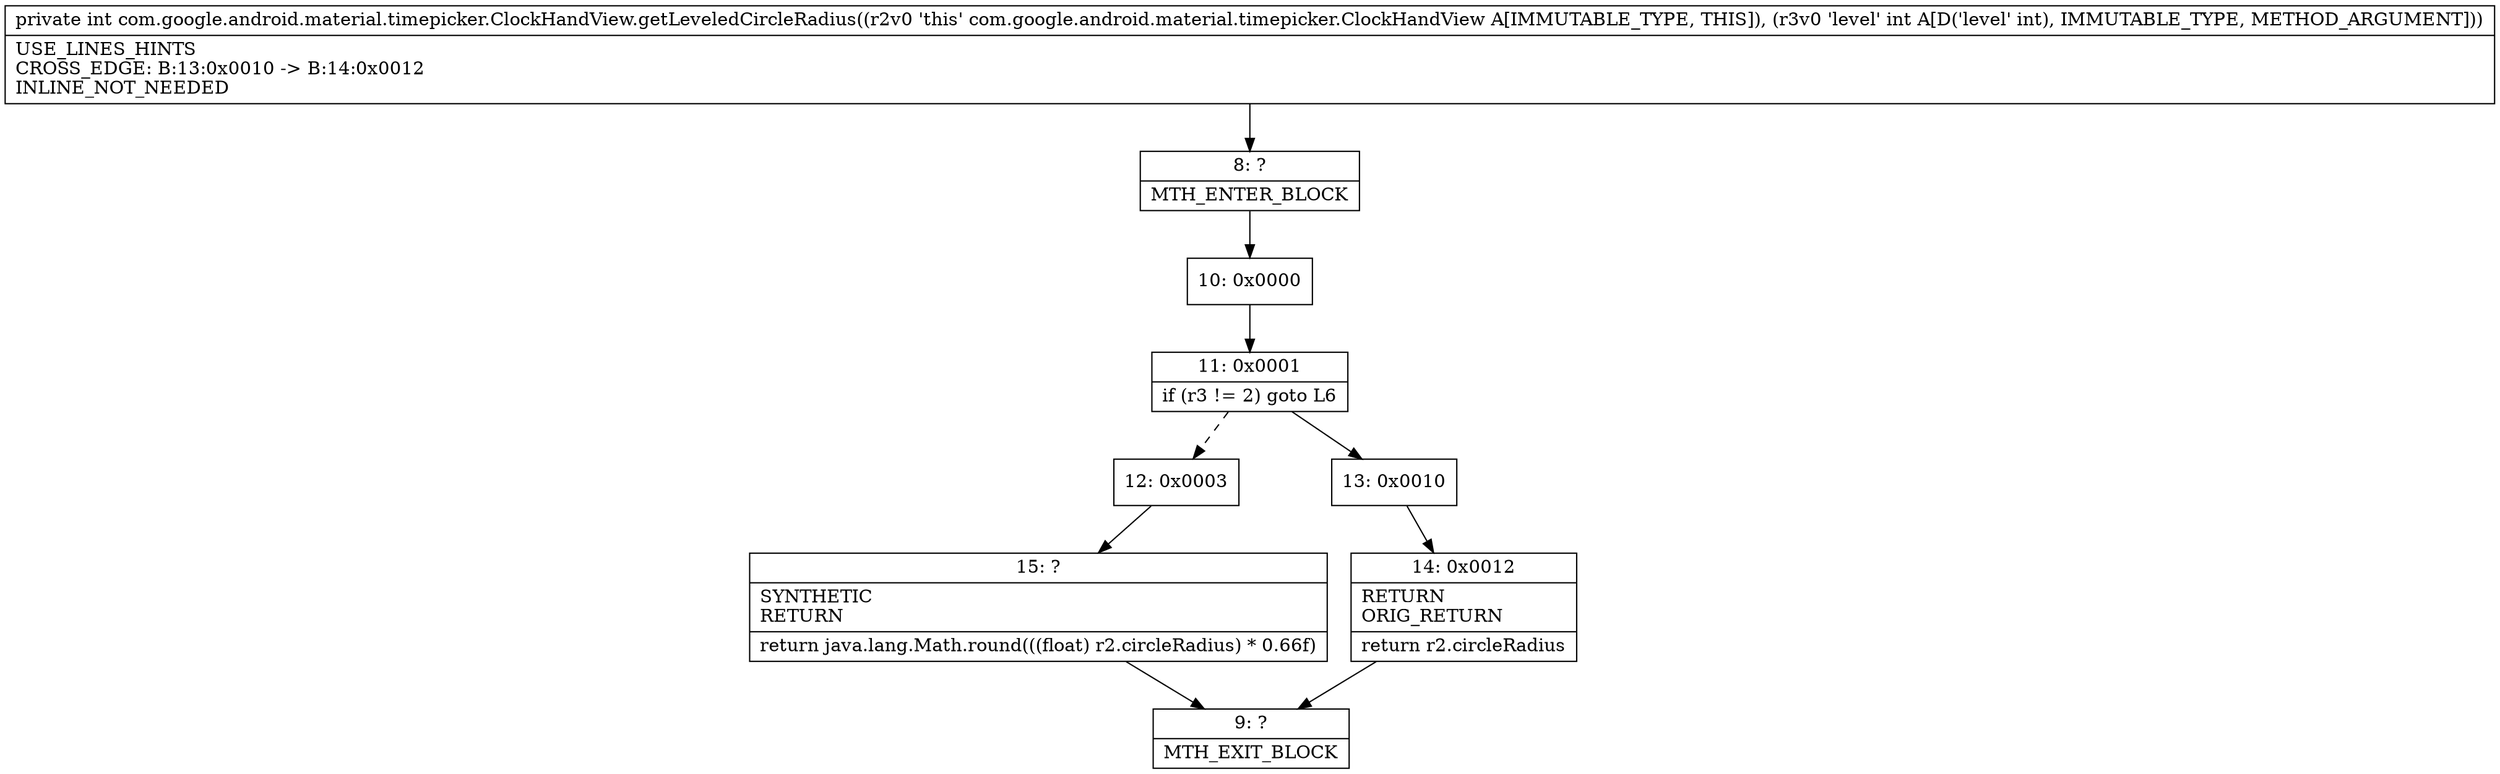 digraph "CFG forcom.google.android.material.timepicker.ClockHandView.getLeveledCircleRadius(I)I" {
Node_8 [shape=record,label="{8\:\ ?|MTH_ENTER_BLOCK\l}"];
Node_10 [shape=record,label="{10\:\ 0x0000}"];
Node_11 [shape=record,label="{11\:\ 0x0001|if (r3 != 2) goto L6\l}"];
Node_12 [shape=record,label="{12\:\ 0x0003}"];
Node_15 [shape=record,label="{15\:\ ?|SYNTHETIC\lRETURN\l|return java.lang.Math.round(((float) r2.circleRadius) * 0.66f)\l}"];
Node_9 [shape=record,label="{9\:\ ?|MTH_EXIT_BLOCK\l}"];
Node_13 [shape=record,label="{13\:\ 0x0010}"];
Node_14 [shape=record,label="{14\:\ 0x0012|RETURN\lORIG_RETURN\l|return r2.circleRadius\l}"];
MethodNode[shape=record,label="{private int com.google.android.material.timepicker.ClockHandView.getLeveledCircleRadius((r2v0 'this' com.google.android.material.timepicker.ClockHandView A[IMMUTABLE_TYPE, THIS]), (r3v0 'level' int A[D('level' int), IMMUTABLE_TYPE, METHOD_ARGUMENT]))  | USE_LINES_HINTS\lCROSS_EDGE: B:13:0x0010 \-\> B:14:0x0012\lINLINE_NOT_NEEDED\l}"];
MethodNode -> Node_8;Node_8 -> Node_10;
Node_10 -> Node_11;
Node_11 -> Node_12[style=dashed];
Node_11 -> Node_13;
Node_12 -> Node_15;
Node_15 -> Node_9;
Node_13 -> Node_14;
Node_14 -> Node_9;
}

